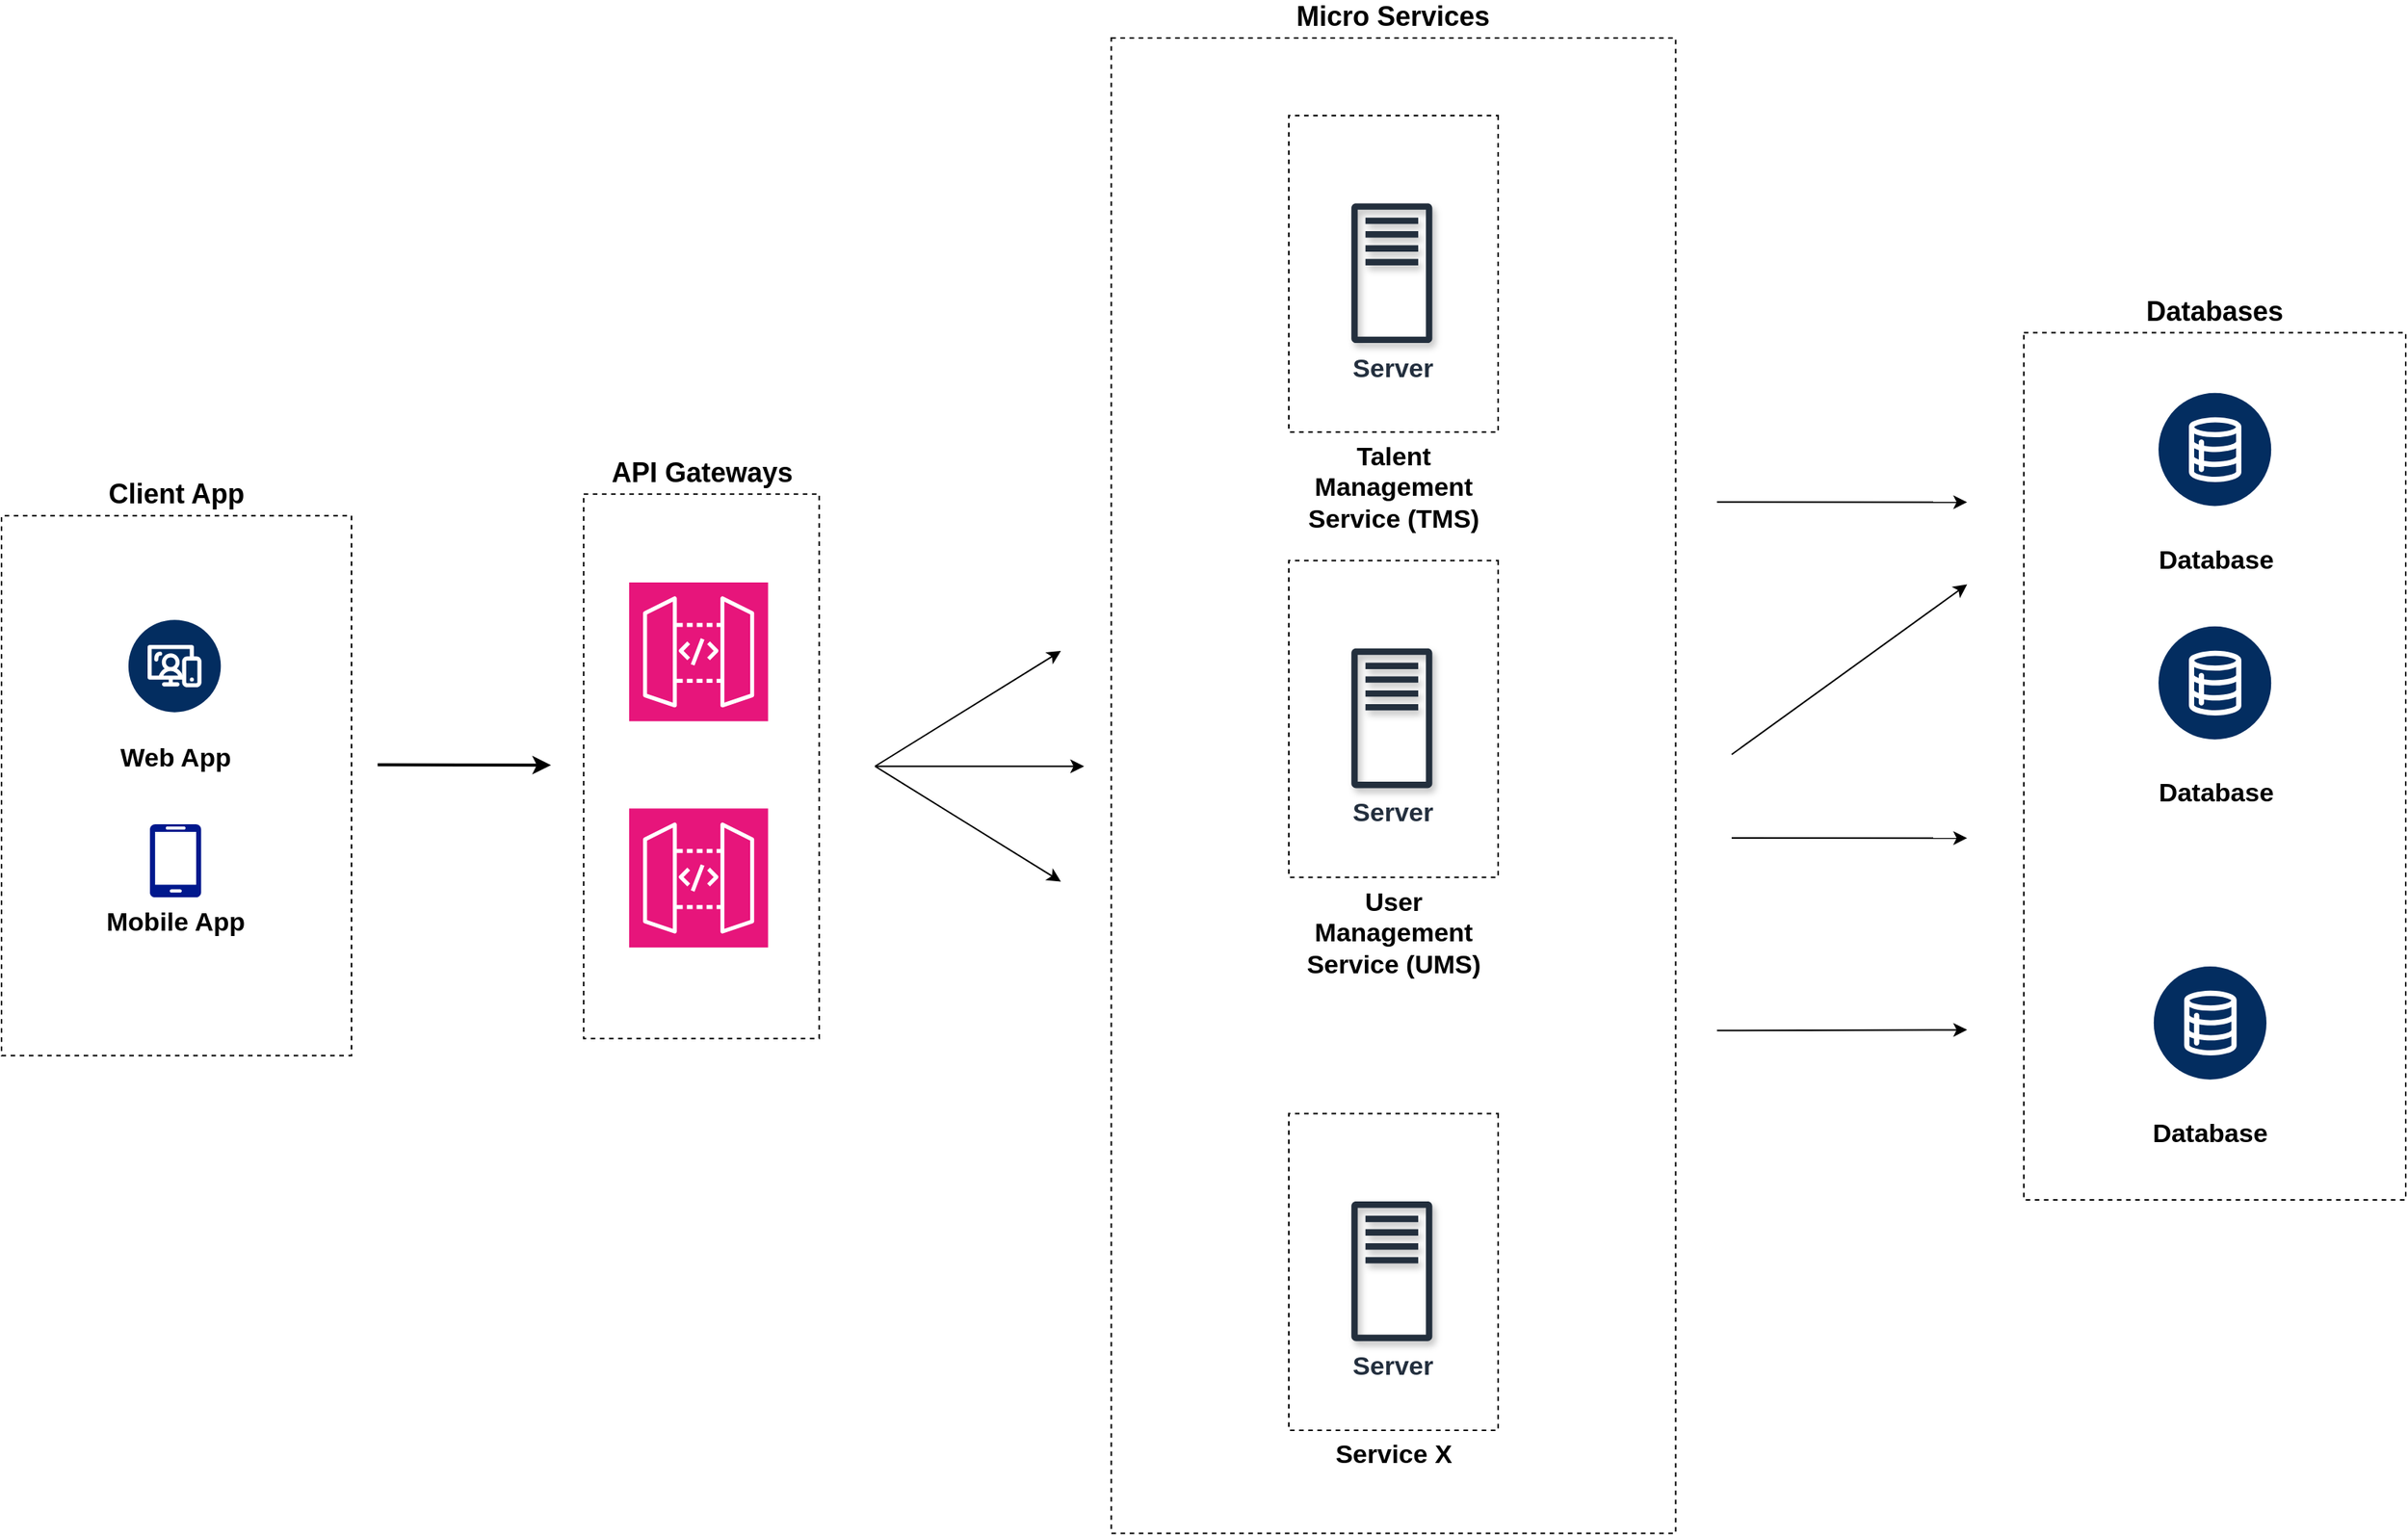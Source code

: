 <mxfile version="22.0.4" type="github">
  <diagram name="Page-1" id="LvNY7FXKQWi8iEAFDGLf">
    <mxGraphModel dx="4374" dy="981" grid="1" gridSize="10" guides="1" tooltips="1" connect="1" arrows="1" fold="1" page="1" pageScale="1" pageWidth="827" pageHeight="1169" math="0" shadow="0">
      <root>
        <mxCell id="0" />
        <mxCell id="1" parent="0" />
        <mxCell id="w0Bu17LdA7eoMhaEiGgx-1" value="" style="group" vertex="1" connectable="0" parent="1">
          <mxGeometry x="-2440" y="93" width="1580" height="983.23" as="geometry" />
        </mxCell>
        <mxCell id="ZSIqHXNkp4VvMcNmBLzM-39" value="&lt;b style=&quot;&quot;&gt;&lt;font style=&quot;font-size: 18px;&quot;&gt;Client App&lt;/font&gt;&lt;/b&gt;" style="rounded=0;whiteSpace=wrap;html=1;direction=south;fillColor=none;dashed=1;container=0;labelPosition=center;verticalLabelPosition=top;align=center;verticalAlign=bottom;" parent="w0Bu17LdA7eoMhaEiGgx-1" vertex="1">
          <mxGeometry y="314.138" width="230.02" height="354.954" as="geometry" />
        </mxCell>
        <mxCell id="HdYODfSveYisiQmtVQ8u-1" value="&lt;font style=&quot;font-size: 18px;&quot;&gt;&lt;span style=&quot;font-size: 18px;&quot;&gt;API Gateways&lt;/span&gt;&lt;/font&gt;" style="rounded=0;whiteSpace=wrap;html=1;fillColor=none;dashed=1;labelPosition=center;verticalLabelPosition=top;align=center;verticalAlign=bottom;container=0;fontSize=18;fontStyle=1" parent="w0Bu17LdA7eoMhaEiGgx-1" vertex="1">
          <mxGeometry x="382.603" y="299.817" width="154.755" height="358.115" as="geometry" />
        </mxCell>
        <mxCell id="uqdXHjlTI7FaIm_EF8wb-11" value="" style="endArrow=classic;html=1;rounded=0;strokeWidth=2;" parent="w0Bu17LdA7eoMhaEiGgx-1" edge="1">
          <mxGeometry width="50" height="50" relative="1" as="geometry">
            <mxPoint x="247.193" y="477.926" as="sourcePoint" />
            <mxPoint x="361.131" y="478.087" as="targetPoint" />
          </mxGeometry>
        </mxCell>
        <mxCell id="ZSIqHXNkp4VvMcNmBLzM-3" value="&lt;font style=&quot;font-size: 17px;&quot;&gt;&lt;b&gt;Mobile App&lt;/b&gt;&lt;/font&gt;" style="sketch=0;aspect=fixed;pointerEvents=1;shadow=0;dashed=0;html=1;strokeColor=none;labelPosition=center;verticalLabelPosition=bottom;verticalAlign=top;align=center;fillColor=#00188D;shape=mxgraph.azure.mobile;container=0;" parent="w0Bu17LdA7eoMhaEiGgx-1" vertex="1">
          <mxGeometry x="97.465" y="516.897" width="33.714" height="48.163" as="geometry" />
        </mxCell>
        <mxCell id="ZSIqHXNkp4VvMcNmBLzM-6" value="&lt;font style=&quot;font-size: 17px;&quot;&gt;&lt;b&gt;Web App&lt;/b&gt;&lt;/font&gt;" style="verticalLabelPosition=bottom;aspect=fixed;html=1;shape=mxgraph.salesforce.web2;container=0;" parent="w0Bu17LdA7eoMhaEiGgx-1" vertex="1">
          <mxGeometry x="83.407" y="382.6" width="60.728" height="60.728" as="geometry" />
        </mxCell>
        <mxCell id="HdYODfSveYisiQmtVQ8u-7" value="" style="endArrow=classic;html=1;rounded=0;" parent="w0Bu17LdA7eoMhaEiGgx-1" edge="1">
          <mxGeometry width="50" height="50" relative="1" as="geometry">
            <mxPoint x="1127.362" y="305.145" as="sourcePoint" />
            <mxPoint x="1291.789" y="305.201" as="targetPoint" />
          </mxGeometry>
        </mxCell>
        <mxCell id="uqdXHjlTI7FaIm_EF8wb-18" value="" style="endArrow=classic;html=1;rounded=0;" parent="w0Bu17LdA7eoMhaEiGgx-1" edge="1">
          <mxGeometry width="50" height="50" relative="1" as="geometry">
            <mxPoint x="1137.034" y="471.129" as="sourcePoint" />
            <mxPoint x="1291.789" y="359.24" as="targetPoint" />
          </mxGeometry>
        </mxCell>
        <mxCell id="ZSIqHXNkp4VvMcNmBLzM-34" value="" style="endArrow=classic;html=1;rounded=0;" parent="w0Bu17LdA7eoMhaEiGgx-1" edge="1">
          <mxGeometry width="50" height="50" relative="1" as="geometry">
            <mxPoint x="1127.362" y="652.604" as="sourcePoint" />
            <mxPoint x="1291.789" y="652.187" as="targetPoint" />
          </mxGeometry>
        </mxCell>
        <mxCell id="ZSIqHXNkp4VvMcNmBLzM-45" value="" style="endArrow=classic;html=1;rounded=0;" parent="w0Bu17LdA7eoMhaEiGgx-1" edge="1">
          <mxGeometry width="50" height="50" relative="1" as="geometry">
            <mxPoint x="1137.034" y="526.039" as="sourcePoint" />
            <mxPoint x="1291.789" y="526.096" as="targetPoint" />
          </mxGeometry>
        </mxCell>
        <mxCell id="uqdXHjlTI7FaIm_EF8wb-22" value="" style="endArrow=classic;html=1;rounded=0;" parent="w0Bu17LdA7eoMhaEiGgx-1" edge="1">
          <mxGeometry width="50" height="50" relative="1" as="geometry">
            <mxPoint x="574.112" y="478.874" as="sourcePoint" />
            <mxPoint x="696.223" y="554.718" as="targetPoint" />
          </mxGeometry>
        </mxCell>
        <mxCell id="uqdXHjlTI7FaIm_EF8wb-23" value="" style="endArrow=classic;html=1;rounded=0;" parent="w0Bu17LdA7eoMhaEiGgx-1" edge="1">
          <mxGeometry width="50" height="50" relative="1" as="geometry">
            <mxPoint x="574.112" y="478.874" as="sourcePoint" />
            <mxPoint x="696.223" y="403.03" as="targetPoint" />
          </mxGeometry>
        </mxCell>
        <mxCell id="uqdXHjlTI7FaIm_EF8wb-24" value="" style="endArrow=classic;html=1;rounded=0;" parent="w0Bu17LdA7eoMhaEiGgx-1" edge="1">
          <mxGeometry width="50" height="50" relative="1" as="geometry">
            <mxPoint x="574.112" y="478.874" as="sourcePoint" />
            <mxPoint x="711.487" y="478.874" as="targetPoint" />
          </mxGeometry>
        </mxCell>
        <mxCell id="ZSIqHXNkp4VvMcNmBLzM-61" value="" style="group" parent="w0Bu17LdA7eoMhaEiGgx-1" vertex="1" connectable="0">
          <mxGeometry x="412.46" y="357.953" width="95.042" height="240.268" as="geometry" />
        </mxCell>
        <mxCell id="ZSIqHXNkp4VvMcNmBLzM-59" value="" style="sketch=0;points=[[0,0,0],[0.25,0,0],[0.5,0,0],[0.75,0,0],[1,0,0],[0,1,0],[0.25,1,0],[0.5,1,0],[0.75,1,0],[1,1,0],[0,0.25,0],[0,0.5,0],[0,0.75,0],[1,0.25,0],[1,0.5,0],[1,0.75,0]];outlineConnect=0;fontColor=#232F3E;fillColor=#E7157B;strokeColor=#ffffff;dashed=0;verticalLabelPosition=bottom;verticalAlign=top;align=center;html=1;fontSize=12;fontStyle=0;aspect=fixed;shape=mxgraph.aws4.resourceIcon;resIcon=mxgraph.aws4.api_gateway;" parent="ZSIqHXNkp4VvMcNmBLzM-61" vertex="1">
          <mxGeometry x="9.906e-14" y="148.716" width="91.314" height="91.314" as="geometry" />
        </mxCell>
        <mxCell id="ZSIqHXNkp4VvMcNmBLzM-60" value="" style="sketch=0;points=[[0,0,0],[0.25,0,0],[0.5,0,0],[0.75,0,0],[1,0,0],[0,1,0],[0.25,1,0],[0.5,1,0],[0.75,1,0],[1,1,0],[0,0.25,0],[0,0.5,0],[0,0.75,0],[1,0.25,0],[1,0.5,0],[1,0.75,0]];outlineConnect=0;fontColor=#232F3E;fillColor=#E7157B;strokeColor=#ffffff;dashed=0;verticalLabelPosition=bottom;verticalAlign=top;align=center;html=1;fontSize=12;fontStyle=0;aspect=fixed;shape=mxgraph.aws4.resourceIcon;resIcon=mxgraph.aws4.api_gateway;" parent="ZSIqHXNkp4VvMcNmBLzM-61" vertex="1">
          <mxGeometry x="9.906e-14" width="91.314" height="91.314" as="geometry" />
        </mxCell>
        <mxCell id="ZSIqHXNkp4VvMcNmBLzM-67" value="" style="group" parent="w0Bu17LdA7eoMhaEiGgx-1" vertex="1" connectable="0">
          <mxGeometry x="1329.059" y="193.722" width="250.941" height="570.297" as="geometry" />
        </mxCell>
        <mxCell id="ZSIqHXNkp4VvMcNmBLzM-54" value="&lt;font style=&quot;font-size: 18px;&quot;&gt;&lt;b&gt;Databases&lt;/b&gt;&lt;/font&gt;" style="rounded=0;whiteSpace=wrap;html=1;fillColor=none;dashed=1;labelPosition=center;verticalLabelPosition=top;align=center;verticalAlign=bottom;" parent="ZSIqHXNkp4VvMcNmBLzM-67" vertex="1">
          <mxGeometry width="250.941" height="570.297" as="geometry" />
        </mxCell>
        <mxCell id="ZSIqHXNkp4VvMcNmBLzM-66" value="" style="group" parent="ZSIqHXNkp4VvMcNmBLzM-67" vertex="1" connectable="0">
          <mxGeometry x="85.219" y="39.699" width="80.51" height="451.622" as="geometry" />
        </mxCell>
        <mxCell id="ZSIqHXNkp4VvMcNmBLzM-31" value="" style="shape=image;html=1;verticalAlign=top;verticalLabelPosition=bottom;labelBackgroundColor=#ffffff;imageAspect=0;aspect=fixed;image=https://cdn1.iconfinder.com/data/icons/ionicons-fill-vol-1/512/ellipsis-vertical-128.png;container=0;" parent="ZSIqHXNkp4VvMcNmBLzM-66" vertex="1">
          <mxGeometry x="15.476" y="302.93" width="44.606" height="44.606" as="geometry" />
        </mxCell>
        <mxCell id="uqdXHjlTI7FaIm_EF8wb-41" value="&lt;p style=&quot;line-height: 120%;&quot;&gt;&lt;font size=&quot;1&quot; style=&quot;&quot;&gt;&lt;b style=&quot;font-size: 17px;&quot;&gt;Database&lt;/b&gt;&lt;/font&gt;&lt;/p&gt;" style="verticalLabelPosition=bottom;aspect=fixed;html=1;shape=mxgraph.salesforce.data2;container=0;" parent="ZSIqHXNkp4VvMcNmBLzM-66" vertex="1">
          <mxGeometry x="3.132" width="74.343" height="74.343" as="geometry" />
        </mxCell>
        <mxCell id="ZSIqHXNkp4VvMcNmBLzM-64" value="&lt;p style=&quot;line-height: 120%;&quot;&gt;&lt;font size=&quot;1&quot; style=&quot;&quot;&gt;&lt;b style=&quot;font-size: 17px;&quot;&gt;Database&lt;/b&gt;&lt;/font&gt;&lt;/p&gt;" style="verticalLabelPosition=bottom;aspect=fixed;html=1;shape=mxgraph.salesforce.data2;container=0;" parent="ZSIqHXNkp4VvMcNmBLzM-66" vertex="1">
          <mxGeometry x="3.132" y="153.506" width="74.343" height="74.343" as="geometry" />
        </mxCell>
        <mxCell id="ZSIqHXNkp4VvMcNmBLzM-65" value="&lt;p style=&quot;line-height: 120%;&quot;&gt;&lt;font size=&quot;1&quot; style=&quot;&quot;&gt;&lt;b style=&quot;font-size: 17px;&quot;&gt;Database&lt;/b&gt;&lt;/font&gt;&lt;/p&gt;" style="verticalLabelPosition=bottom;aspect=fixed;html=1;shape=mxgraph.salesforce.data2;container=0;" parent="ZSIqHXNkp4VvMcNmBLzM-66" vertex="1">
          <mxGeometry y="377.086" width="74.343" height="74.343" as="geometry" />
        </mxCell>
        <mxCell id="ZSIqHXNkp4VvMcNmBLzM-72" value="" style="group" parent="w0Bu17LdA7eoMhaEiGgx-1" vertex="1" connectable="0">
          <mxGeometry x="729.309" width="370.928" height="983.23" as="geometry" />
        </mxCell>
        <mxCell id="uqdXHjlTI7FaIm_EF8wb-31" value="&lt;b&gt;&lt;font style=&quot;font-size: 18px;&quot;&gt;Micro Services&lt;/font&gt;&lt;/b&gt;" style="rounded=0;whiteSpace=wrap;html=1;rotation=0;fillColor=none;dashed=1;container=0;labelPosition=center;verticalLabelPosition=top;align=center;verticalAlign=bottom;" parent="ZSIqHXNkp4VvMcNmBLzM-72" vertex="1">
          <mxGeometry width="370.928" height="983.23" as="geometry" />
        </mxCell>
        <mxCell id="ZSIqHXNkp4VvMcNmBLzM-71" value="" style="group" parent="ZSIqHXNkp4VvMcNmBLzM-72" vertex="1" connectable="0">
          <mxGeometry x="93.583" y="26.854" width="183.772" height="888.6" as="geometry" />
        </mxCell>
        <mxCell id="ZSIqHXNkp4VvMcNmBLzM-22" value="" style="shape=image;html=1;verticalAlign=top;verticalLabelPosition=bottom;labelBackgroundColor=#ffffff;imageAspect=0;aspect=fixed;image=https://cdn1.iconfinder.com/data/icons/ionicons-fill-vol-1/512/ellipsis-vertical-128.png;container=0;" parent="ZSIqHXNkp4VvMcNmBLzM-71" vertex="1">
          <mxGeometry x="68.673" y="617.752" width="44.606" height="44.606" as="geometry" />
        </mxCell>
        <mxCell id="ZSIqHXNkp4VvMcNmBLzM-15" value="" style="group;container=0;" parent="ZSIqHXNkp4VvMcNmBLzM-71" vertex="1" connectable="0">
          <mxGeometry y="316.819" width="183.772" height="257.452" as="geometry" />
        </mxCell>
        <mxCell id="ZSIqHXNkp4VvMcNmBLzM-19" value="" style="group;container=0;" parent="ZSIqHXNkp4VvMcNmBLzM-71" vertex="1" connectable="0">
          <mxGeometry y="615.501" width="183.772" height="257.452" as="geometry" />
        </mxCell>
        <mxCell id="ZSIqHXNkp4VvMcNmBLzM-68" value="" style="group" parent="ZSIqHXNkp4VvMcNmBLzM-71" vertex="1" connectable="0">
          <mxGeometry width="183.772" height="257.452" as="geometry" />
        </mxCell>
        <mxCell id="HdYODfSveYisiQmtVQ8u-20" value="" style="group;container=0;" parent="ZSIqHXNkp4VvMcNmBLzM-68" vertex="1" connectable="0">
          <mxGeometry x="-1.321e-14" width="183.772" height="257.452" as="geometry" />
        </mxCell>
        <mxCell id="uqdXHjlTI7FaIm_EF8wb-34" value="&lt;b style=&quot;&quot;&gt;&lt;font style=&quot;font-size: 17px;&quot;&gt;Talent Management Service (TMS)&lt;/font&gt;&lt;/b&gt;" style="rounded=0;whiteSpace=wrap;html=1;direction=south;fillColor=none;dashed=1;container=0;labelPosition=center;verticalLabelPosition=bottom;align=center;verticalAlign=top;" parent="ZSIqHXNkp4VvMcNmBLzM-68" vertex="1">
          <mxGeometry x="23.092" y="24.137" width="137.587" height="208.182" as="geometry" />
        </mxCell>
        <mxCell id="uqdXHjlTI7FaIm_EF8wb-33" value="&lt;font size=&quot;1&quot; style=&quot;&quot;&gt;&lt;b style=&quot;font-size: 17px;&quot;&gt;Server&lt;/b&gt;&lt;/font&gt;" style="sketch=0;outlineConnect=0;fontColor=#232F3E;gradientColor=none;fillColor=#232F3D;strokeColor=none;dashed=0;verticalLabelPosition=bottom;verticalAlign=top;align=center;html=1;fontSize=12;fontStyle=0;aspect=fixed;pointerEvents=1;shape=mxgraph.aws4.traditional_server;shadow=1;container=0;" parent="ZSIqHXNkp4VvMcNmBLzM-68" vertex="1">
          <mxGeometry x="64.209" y="81.703" width="53.183" height="92.185" as="geometry" />
        </mxCell>
        <mxCell id="ZSIqHXNkp4VvMcNmBLzM-69" value="" style="group" parent="ZSIqHXNkp4VvMcNmBLzM-71" vertex="1" connectable="0">
          <mxGeometry x="23.092" y="316.819" width="137.587" height="208.182" as="geometry" />
        </mxCell>
        <mxCell id="ZSIqHXNkp4VvMcNmBLzM-16" value="&lt;b style=&quot;&quot;&gt;&lt;font style=&quot;font-size: 17px;&quot;&gt;User Management Service (UMS)&lt;/font&gt;&lt;/b&gt;" style="rounded=0;whiteSpace=wrap;html=1;direction=south;fillColor=none;dashed=1;container=0;labelPosition=center;verticalLabelPosition=bottom;align=center;verticalAlign=top;" parent="ZSIqHXNkp4VvMcNmBLzM-69" vertex="1">
          <mxGeometry x="1.321e-14" width="137.587" height="208.182" as="geometry" />
        </mxCell>
        <mxCell id="ZSIqHXNkp4VvMcNmBLzM-17" value="&lt;font size=&quot;1&quot; style=&quot;&quot;&gt;&lt;b style=&quot;font-size: 17px;&quot;&gt;Server&lt;/b&gt;&lt;/font&gt;" style="sketch=0;outlineConnect=0;fontColor=#232F3E;gradientColor=none;fillColor=#232F3D;strokeColor=none;dashed=0;verticalLabelPosition=bottom;verticalAlign=top;align=center;html=1;fontSize=12;fontStyle=0;aspect=fixed;pointerEvents=1;shape=mxgraph.aws4.traditional_server;shadow=1;container=0;" parent="ZSIqHXNkp4VvMcNmBLzM-69" vertex="1">
          <mxGeometry x="41.116" y="57.565" width="53.183" height="92.185" as="geometry" />
        </mxCell>
        <mxCell id="ZSIqHXNkp4VvMcNmBLzM-70" value="" style="group" parent="ZSIqHXNkp4VvMcNmBLzM-71" vertex="1" connectable="0">
          <mxGeometry x="23.092" y="680.419" width="137.587" height="208.182" as="geometry" />
        </mxCell>
        <mxCell id="ZSIqHXNkp4VvMcNmBLzM-20" value="&lt;b style=&quot;&quot;&gt;&lt;font style=&quot;font-size: 17px;&quot;&gt;Service X&lt;/font&gt;&lt;/b&gt;" style="rounded=0;whiteSpace=wrap;html=1;direction=south;fillColor=none;dashed=1;container=0;labelPosition=center;verticalLabelPosition=bottom;align=center;verticalAlign=top;" parent="ZSIqHXNkp4VvMcNmBLzM-70" vertex="1">
          <mxGeometry x="1.321e-14" width="137.587" height="208.182" as="geometry" />
        </mxCell>
        <mxCell id="ZSIqHXNkp4VvMcNmBLzM-21" value="&lt;font size=&quot;1&quot; style=&quot;&quot;&gt;&lt;b style=&quot;font-size: 17px;&quot;&gt;Server&lt;/b&gt;&lt;/font&gt;" style="sketch=0;outlineConnect=0;fontColor=#232F3E;gradientColor=none;fillColor=#232F3D;strokeColor=none;dashed=0;verticalLabelPosition=bottom;verticalAlign=top;align=center;html=1;fontSize=12;fontStyle=0;aspect=fixed;pointerEvents=1;shape=mxgraph.aws4.traditional_server;shadow=1;container=0;" parent="ZSIqHXNkp4VvMcNmBLzM-70" vertex="1">
          <mxGeometry x="41.116" y="57.565" width="53.183" height="92.185" as="geometry" />
        </mxCell>
      </root>
    </mxGraphModel>
  </diagram>
</mxfile>
